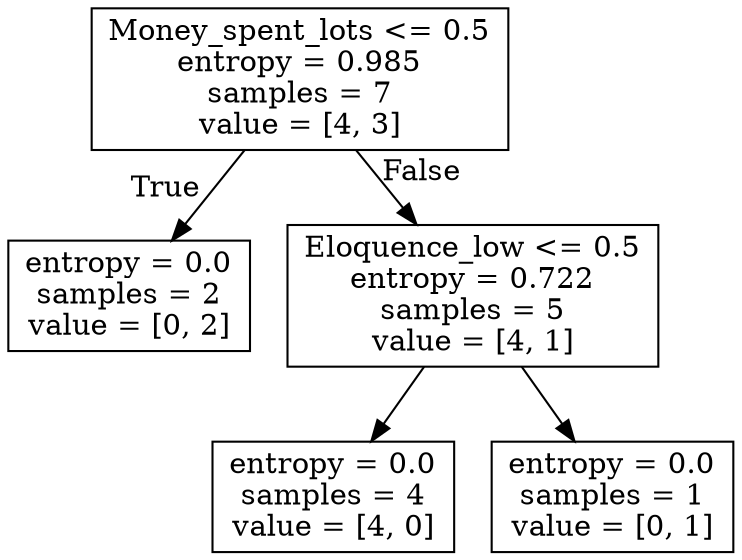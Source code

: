 digraph Tree {
node [shape=box] ;
0 [label="Money_spent_lots <= 0.5\nentropy = 0.985\nsamples = 7\nvalue = [4, 3]"] ;
1 [label="entropy = 0.0\nsamples = 2\nvalue = [0, 2]"] ;
0 -> 1 [labeldistance=2.5, labelangle=45, headlabel="True"] ;
2 [label="Eloquence_low <= 0.5\nentropy = 0.722\nsamples = 5\nvalue = [4, 1]"] ;
0 -> 2 [labeldistance=2.5, labelangle=-45, headlabel="False"] ;
3 [label="entropy = 0.0\nsamples = 4\nvalue = [4, 0]"] ;
2 -> 3 ;
4 [label="entropy = 0.0\nsamples = 1\nvalue = [0, 1]"] ;
2 -> 4 ;
}